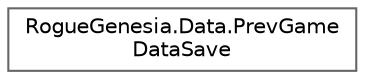 digraph "Graphical Class Hierarchy"
{
 // LATEX_PDF_SIZE
  bgcolor="transparent";
  edge [fontname=Helvetica,fontsize=10,labelfontname=Helvetica,labelfontsize=10];
  node [fontname=Helvetica,fontsize=10,shape=box,height=0.2,width=0.4];
  rankdir="LR";
  Node0 [label="RogueGenesia.Data.PrevGame\lDataSave",height=0.2,width=0.4,color="grey40", fillcolor="white", style="filled",URL="$class_rogue_genesia_1_1_data_1_1_prev_game_data_save.html",tooltip=" "];
}
